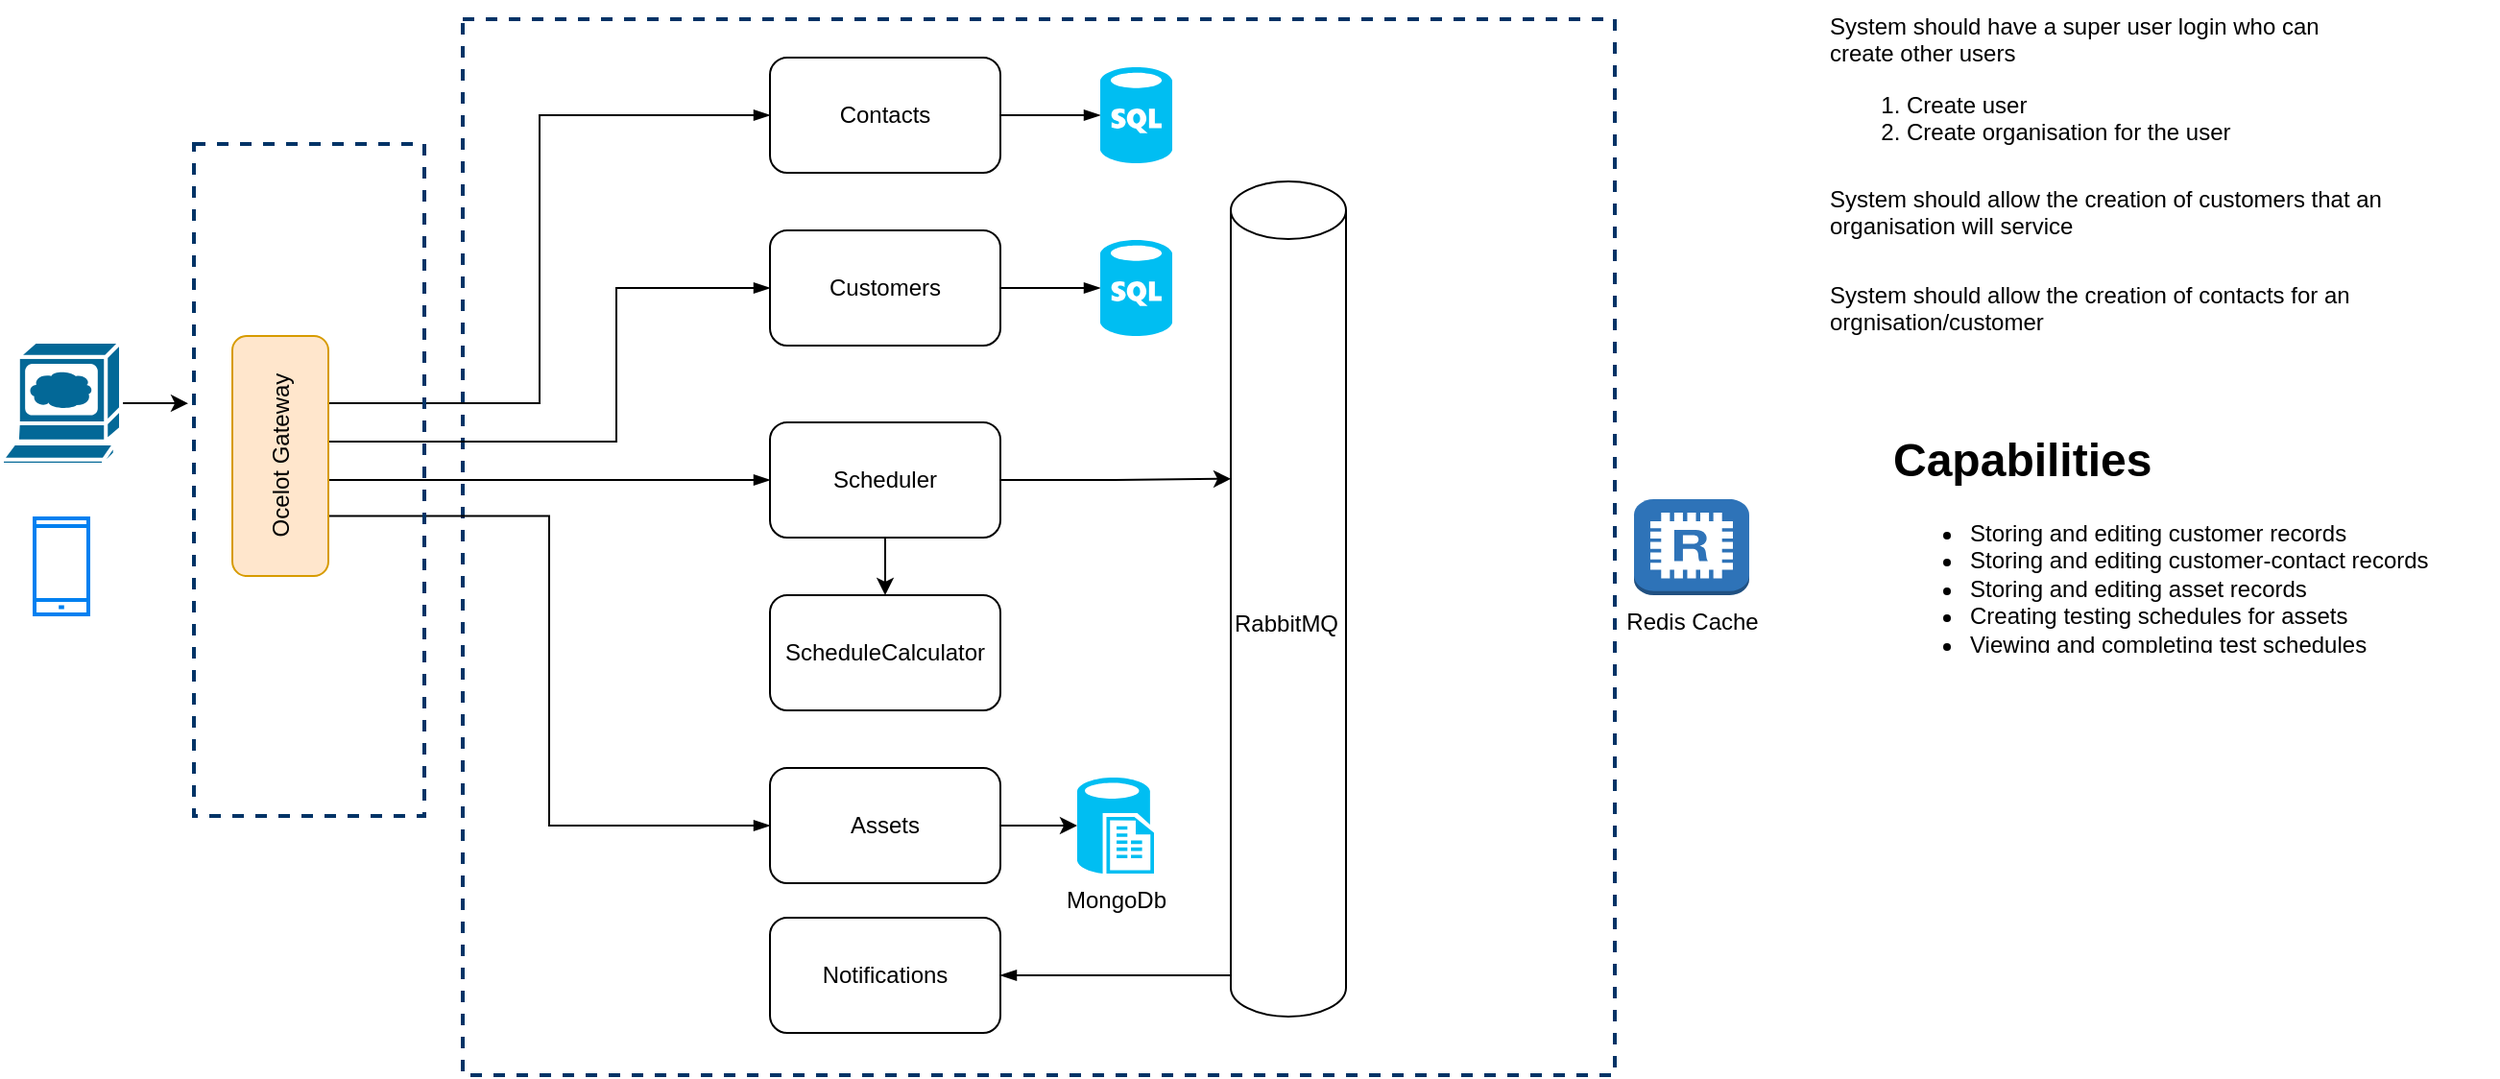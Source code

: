 <mxfile version="13.7.3" type="device"><diagram id="-Dwmdx94dZR_FMpFKA24" name="Page-1"><mxGraphModel dx="1038" dy="607" grid="1" gridSize="10" guides="1" tooltips="1" connect="1" arrows="1" fold="1" page="1" pageScale="1" pageWidth="1654" pageHeight="1169" math="0" shadow="0"><root><mxCell id="0"/><mxCell id="1" parent="0"/><mxCell id="-I2ujRhC1l0cwBuwhw80-15" value="" style="rounded=0;whiteSpace=wrap;html=1;fillColor=none;gradientColor=none;align=left;dashed=1;strokeWidth=2;strokeColor=#003366;" vertex="1" parent="1"><mxGeometry x="250" y="20" width="600" height="550" as="geometry"/></mxCell><mxCell id="-I2ujRhC1l0cwBuwhw80-12" style="edgeStyle=orthogonalEdgeStyle;rounded=0;orthogonalLoop=1;jettySize=auto;html=1;startArrow=blockThin;startFill=1;endArrow=none;endFill=0;entryX=1;entryY=0.5;entryDx=0;entryDy=0;" edge="1" parent="1" source="vPqGDY0HOEm5J6aSTMk_-1" target="-I2ujRhC1l0cwBuwhw80-16"><mxGeometry relative="1" as="geometry"><Array as="points"><mxPoint x="330" y="160"/><mxPoint x="330" y="240"/><mxPoint x="179" y="240"/></Array></mxGeometry></mxCell><mxCell id="-I2ujRhC1l0cwBuwhw80-21" style="edgeStyle=orthogonalEdgeStyle;rounded=0;orthogonalLoop=1;jettySize=auto;html=1;startArrow=blockThin;startFill=1;endArrow=none;endFill=0;exitX=0;exitY=0.5;exitDx=0;exitDy=0;exitPerimeter=0;" edge="1" parent="1" source="vPqGDY0HOEm5J6aSTMk_-12" target="vPqGDY0HOEm5J6aSTMk_-1"><mxGeometry relative="1" as="geometry"/></mxCell><mxCell id="vPqGDY0HOEm5J6aSTMk_-1" value="Customers" style="rounded=1;whiteSpace=wrap;html=1;" parent="1" vertex="1"><mxGeometry x="410" y="130" width="120" height="60" as="geometry"/></mxCell><mxCell id="-I2ujRhC1l0cwBuwhw80-7" style="edgeStyle=orthogonalEdgeStyle;rounded=0;orthogonalLoop=1;jettySize=auto;html=1;entryX=0;entryY=0.356;entryDx=0;entryDy=0;entryPerimeter=0;" edge="1" parent="1" source="vPqGDY0HOEm5J6aSTMk_-2" target="-I2ujRhC1l0cwBuwhw80-6"><mxGeometry relative="1" as="geometry"/></mxCell><mxCell id="-I2ujRhC1l0cwBuwhw80-8" style="edgeStyle=orthogonalEdgeStyle;rounded=0;orthogonalLoop=1;jettySize=auto;html=1;entryX=0.5;entryY=0;entryDx=0;entryDy=0;" edge="1" parent="1" source="vPqGDY0HOEm5J6aSTMk_-2" target="vPqGDY0HOEm5J6aSTMk_-4"><mxGeometry relative="1" as="geometry"/></mxCell><mxCell id="-I2ujRhC1l0cwBuwhw80-18" style="edgeStyle=orthogonalEdgeStyle;rounded=0;orthogonalLoop=1;jettySize=auto;html=1;entryX=1;entryY=0.6;entryDx=0;entryDy=0;entryPerimeter=0;startArrow=blockThin;startFill=1;endArrow=none;endFill=0;" edge="1" parent="1" source="vPqGDY0HOEm5J6aSTMk_-2" target="-I2ujRhC1l0cwBuwhw80-16"><mxGeometry relative="1" as="geometry"/></mxCell><mxCell id="vPqGDY0HOEm5J6aSTMk_-2" value="Scheduler" style="rounded=1;whiteSpace=wrap;html=1;" parent="1" vertex="1"><mxGeometry x="410" y="230" width="120" height="60" as="geometry"/></mxCell><mxCell id="-I2ujRhC1l0cwBuwhw80-9" style="edgeStyle=orthogonalEdgeStyle;rounded=0;orthogonalLoop=1;jettySize=auto;html=1;entryX=0;entryY=0.5;entryDx=0;entryDy=0;entryPerimeter=0;" edge="1" parent="1" source="vPqGDY0HOEm5J6aSTMk_-3" target="vPqGDY0HOEm5J6aSTMk_-10"><mxGeometry relative="1" as="geometry"/></mxCell><mxCell id="-I2ujRhC1l0cwBuwhw80-14" style="edgeStyle=orthogonalEdgeStyle;rounded=0;orthogonalLoop=1;jettySize=auto;html=1;startArrow=blockThin;startFill=1;endArrow=none;endFill=0;entryX=1;entryY=0.75;entryDx=0;entryDy=0;" edge="1" parent="1" source="vPqGDY0HOEm5J6aSTMk_-3" target="-I2ujRhC1l0cwBuwhw80-16"><mxGeometry relative="1" as="geometry"/></mxCell><mxCell id="vPqGDY0HOEm5J6aSTMk_-3" value="Assets" style="rounded=1;whiteSpace=wrap;html=1;" parent="1" vertex="1"><mxGeometry x="410" y="410" width="120" height="60" as="geometry"/></mxCell><mxCell id="vPqGDY0HOEm5J6aSTMk_-4" value="ScheduleCalculator" style="rounded=1;whiteSpace=wrap;html=1;" parent="1" vertex="1"><mxGeometry x="410" y="320" width="120" height="60" as="geometry"/></mxCell><mxCell id="-I2ujRhC1l0cwBuwhw80-11" style="edgeStyle=orthogonalEdgeStyle;rounded=0;orthogonalLoop=1;jettySize=auto;html=1;entryX=-0.025;entryY=0.386;entryDx=0;entryDy=0;entryPerimeter=0;" edge="1" parent="1" source="vPqGDY0HOEm5J6aSTMk_-5" target="-I2ujRhC1l0cwBuwhw80-10"><mxGeometry relative="1" as="geometry"/></mxCell><mxCell id="vPqGDY0HOEm5J6aSTMk_-5" value="" style="shape=mxgraph.cisco.computers_and_peripherals.web_browser;html=1;pointerEvents=1;dashed=0;fillColor=#036897;strokeColor=#ffffff;strokeWidth=2;verticalLabelPosition=bottom;verticalAlign=top;align=center;outlineConnect=0;" parent="1" vertex="1"><mxGeometry x="10" y="188" width="62" height="64" as="geometry"/></mxCell><mxCell id="vPqGDY0HOEm5J6aSTMk_-7" value="" style="html=1;verticalLabelPosition=bottom;align=center;labelBackgroundColor=#ffffff;verticalAlign=top;strokeWidth=2;strokeColor=#0080F0;shadow=0;dashed=0;shape=mxgraph.ios7.icons.smartphone;" parent="1" vertex="1"><mxGeometry x="27" y="280" width="28" height="50" as="geometry"/></mxCell><mxCell id="vPqGDY0HOEm5J6aSTMk_-9" value="Redis Cache" style="outlineConnect=0;dashed=0;verticalLabelPosition=bottom;verticalAlign=top;align=center;html=1;shape=mxgraph.aws3.redis;fillColor=#2E73B8;gradientColor=none;" parent="1" vertex="1"><mxGeometry x="860" y="270" width="60" height="50" as="geometry"/></mxCell><mxCell id="vPqGDY0HOEm5J6aSTMk_-10" value="MongoDb" style="verticalLabelPosition=bottom;html=1;verticalAlign=top;align=center;strokeColor=none;fillColor=#00BEF2;shape=mxgraph.azure.sql_reporting;" parent="1" vertex="1"><mxGeometry x="570" y="415" width="40" height="50" as="geometry"/></mxCell><mxCell id="vPqGDY0HOEm5J6aSTMk_-11" value="Contacts" style="rounded=1;whiteSpace=wrap;html=1;" parent="1" vertex="1"><mxGeometry x="410" y="40" width="120" height="60" as="geometry"/></mxCell><mxCell id="vPqGDY0HOEm5J6aSTMk_-12" value="" style="verticalLabelPosition=bottom;html=1;verticalAlign=top;align=center;strokeColor=none;fillColor=#00BEF2;shape=mxgraph.azure.sql_database;" parent="1" vertex="1"><mxGeometry x="582" y="135" width="37.5" height="50" as="geometry"/></mxCell><mxCell id="-I2ujRhC1l0cwBuwhw80-1" value="System should have a super user login who can create other users&lt;br&gt;&lt;ol&gt;&lt;li&gt;Create user&lt;/li&gt;&lt;li&gt;Create organisation for the user&lt;/li&gt;&lt;/ol&gt;" style="text;html=1;strokeColor=none;fillColor=none;align=left;verticalAlign=top;whiteSpace=wrap;rounded=0;" vertex="1" parent="1"><mxGeometry x="960" y="10" width="290" height="70" as="geometry"/></mxCell><mxCell id="-I2ujRhC1l0cwBuwhw80-2" value="System should allow the creation of customers that an organisation will service" style="text;html=1;strokeColor=none;fillColor=none;align=left;verticalAlign=top;whiteSpace=wrap;rounded=0;" vertex="1" parent="1"><mxGeometry x="960" y="100" width="290" height="40" as="geometry"/></mxCell><mxCell id="-I2ujRhC1l0cwBuwhw80-3" value="System should allow the creation of contacts for an orgnisation/customer" style="text;html=1;strokeColor=none;fillColor=none;align=left;verticalAlign=top;whiteSpace=wrap;rounded=0;" vertex="1" parent="1"><mxGeometry x="960" y="150" width="290" height="40" as="geometry"/></mxCell><mxCell id="-I2ujRhC1l0cwBuwhw80-4" value="Notifications" style="rounded=1;whiteSpace=wrap;html=1;" vertex="1" parent="1"><mxGeometry x="410" y="488" width="120" height="60" as="geometry"/></mxCell><mxCell id="-I2ujRhC1l0cwBuwhw80-20" style="edgeStyle=orthogonalEdgeStyle;rounded=0;orthogonalLoop=1;jettySize=auto;html=1;startArrow=blockThin;startFill=1;endArrow=none;endFill=0;exitX=1;exitY=0.5;exitDx=0;exitDy=0;" edge="1" parent="1" source="-I2ujRhC1l0cwBuwhw80-4" target="-I2ujRhC1l0cwBuwhw80-6"><mxGeometry relative="1" as="geometry"><Array as="points"><mxPoint x="670" y="518"/><mxPoint x="670" y="518"/></Array></mxGeometry></mxCell><mxCell id="-I2ujRhC1l0cwBuwhw80-6" value="RabbitMQ" style="shape=cylinder3;whiteSpace=wrap;html=1;boundedLbl=1;backgroundOutline=1;size=15;rounded=0;fillColor=none;gradientColor=none;align=left;" vertex="1" parent="1"><mxGeometry x="650" y="104.5" width="60" height="435" as="geometry"/></mxCell><mxCell id="-I2ujRhC1l0cwBuwhw80-13" style="edgeStyle=orthogonalEdgeStyle;rounded=0;orthogonalLoop=1;jettySize=auto;html=1;entryX=0;entryY=0.5;entryDx=0;entryDy=0;startArrow=none;startFill=0;endArrow=blockThin;endFill=1;" edge="1" parent="1" target="vPqGDY0HOEm5J6aSTMk_-11"><mxGeometry relative="1" as="geometry"><mxPoint x="179" y="220" as="sourcePoint"/><Array as="points"><mxPoint x="179" y="220"/><mxPoint x="290" y="220"/><mxPoint x="290" y="70"/></Array></mxGeometry></mxCell><mxCell id="-I2ujRhC1l0cwBuwhw80-10" value="" style="rounded=0;whiteSpace=wrap;html=1;fillColor=none;gradientColor=none;align=left;dashed=1;strokeWidth=2;strokeColor=#003366;" vertex="1" parent="1"><mxGeometry x="110" y="85" width="120" height="350" as="geometry"/></mxCell><mxCell id="-I2ujRhC1l0cwBuwhw80-16" value="Ocelot Gateway" style="rounded=1;whiteSpace=wrap;html=1;strokeWidth=1;fillColor=#ffe6cc;align=center;strokeColor=#d79b00;horizontal=0;" vertex="1" parent="1"><mxGeometry x="130" y="185" width="50" height="125" as="geometry"/></mxCell><mxCell id="-I2ujRhC1l0cwBuwhw80-17" value="&lt;h1&gt;Capabilities&lt;/h1&gt;&lt;p&gt;&lt;ul&gt;&lt;li&gt;Storing and editing customer records&lt;/li&gt;&lt;li&gt;Storing and editing customer-contact records&lt;/li&gt;&lt;li&gt;Storing and editing asset records&lt;/li&gt;&lt;li&gt;Creating testing schedules for assets&lt;/li&gt;&lt;li&gt;Viewing and completing test schedules&lt;/li&gt;&lt;/ul&gt;&lt;/p&gt;" style="text;html=1;strokeColor=none;fillColor=none;spacing=5;spacingTop=-20;whiteSpace=wrap;overflow=hidden;rounded=0;align=left;" vertex="1" parent="1"><mxGeometry x="990" y="230" width="320" height="120" as="geometry"/></mxCell><mxCell id="-I2ujRhC1l0cwBuwhw80-23" style="edgeStyle=orthogonalEdgeStyle;rounded=0;orthogonalLoop=1;jettySize=auto;html=1;entryX=1;entryY=0.5;entryDx=0;entryDy=0;startArrow=blockThin;startFill=1;endArrow=none;endFill=0;" edge="1" parent="1" source="-I2ujRhC1l0cwBuwhw80-22" target="vPqGDY0HOEm5J6aSTMk_-11"><mxGeometry relative="1" as="geometry"/></mxCell><mxCell id="-I2ujRhC1l0cwBuwhw80-22" value="" style="verticalLabelPosition=bottom;html=1;verticalAlign=top;align=center;strokeColor=none;fillColor=#00BEF2;shape=mxgraph.azure.sql_database;" vertex="1" parent="1"><mxGeometry x="582" y="45" width="37.5" height="50" as="geometry"/></mxCell></root></mxGraphModel></diagram></mxfile>